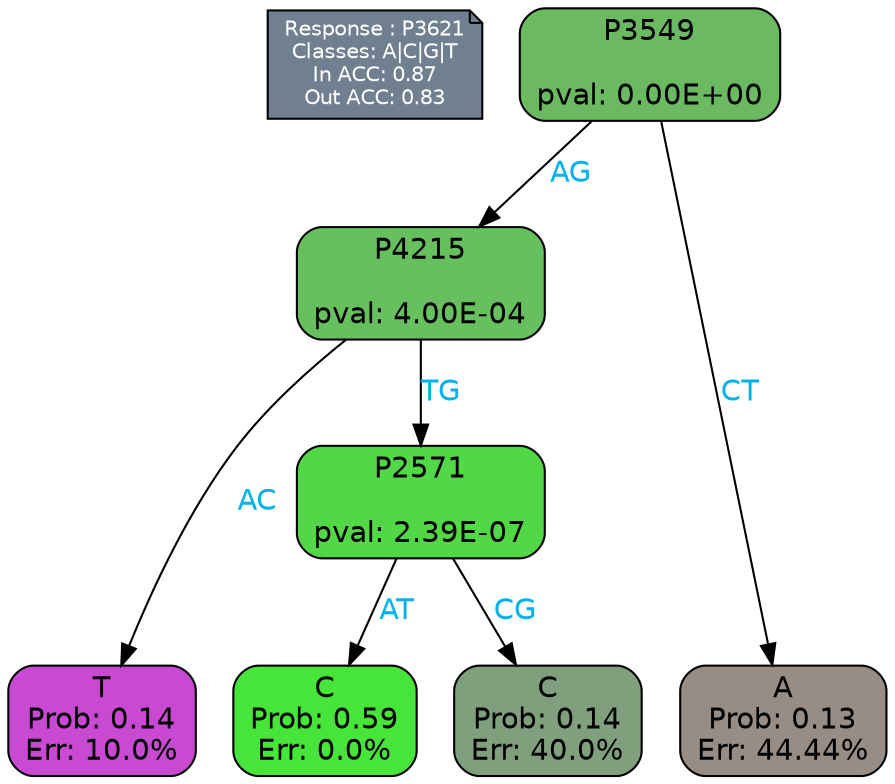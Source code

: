 digraph Tree {
node [shape=box, style="filled, rounded", color="black", fontname=helvetica] ;
graph [ranksep=equally, splines=polylines, bgcolor=transparent, dpi=600] ;
edge [fontname=helvetica] ;
LEGEND [label="Response : P3621
Classes: A|C|G|T
In ACC: 0.87
Out ACC: 0.83
",shape=note,align=left,style=filled,fillcolor="slategray",fontcolor="white",fontsize=10];1 [label="P3549

pval: 0.00E+00", fillcolor="#6bba62"] ;
2 [label="P4215

pval: 4.00E-04", fillcolor="#65c05d"] ;
3 [label="T
Prob: 0.14
Err: 10.0%", fillcolor="#c84ad3"] ;
4 [label="P2571

pval: 2.39E-07", fillcolor="#52d746"] ;
5 [label="C
Prob: 0.59
Err: 0.0%", fillcolor="#47e539"] ;
6 [label="C
Prob: 0.14
Err: 40.0%", fillcolor="#80a07d"] ;
7 [label="A
Prob: 0.13
Err: 44.44%", fillcolor="#988d85"] ;
1 -> 2 [label="AG",fontcolor=deepskyblue2] ;
1 -> 7 [label="CT",fontcolor=deepskyblue2] ;
2 -> 3 [label="AC",fontcolor=deepskyblue2] ;
2 -> 4 [label="TG",fontcolor=deepskyblue2] ;
4 -> 5 [label="AT",fontcolor=deepskyblue2] ;
4 -> 6 [label="CG",fontcolor=deepskyblue2] ;
{rank = same; 3;5;6;7;}{rank = same; LEGEND;1;}}